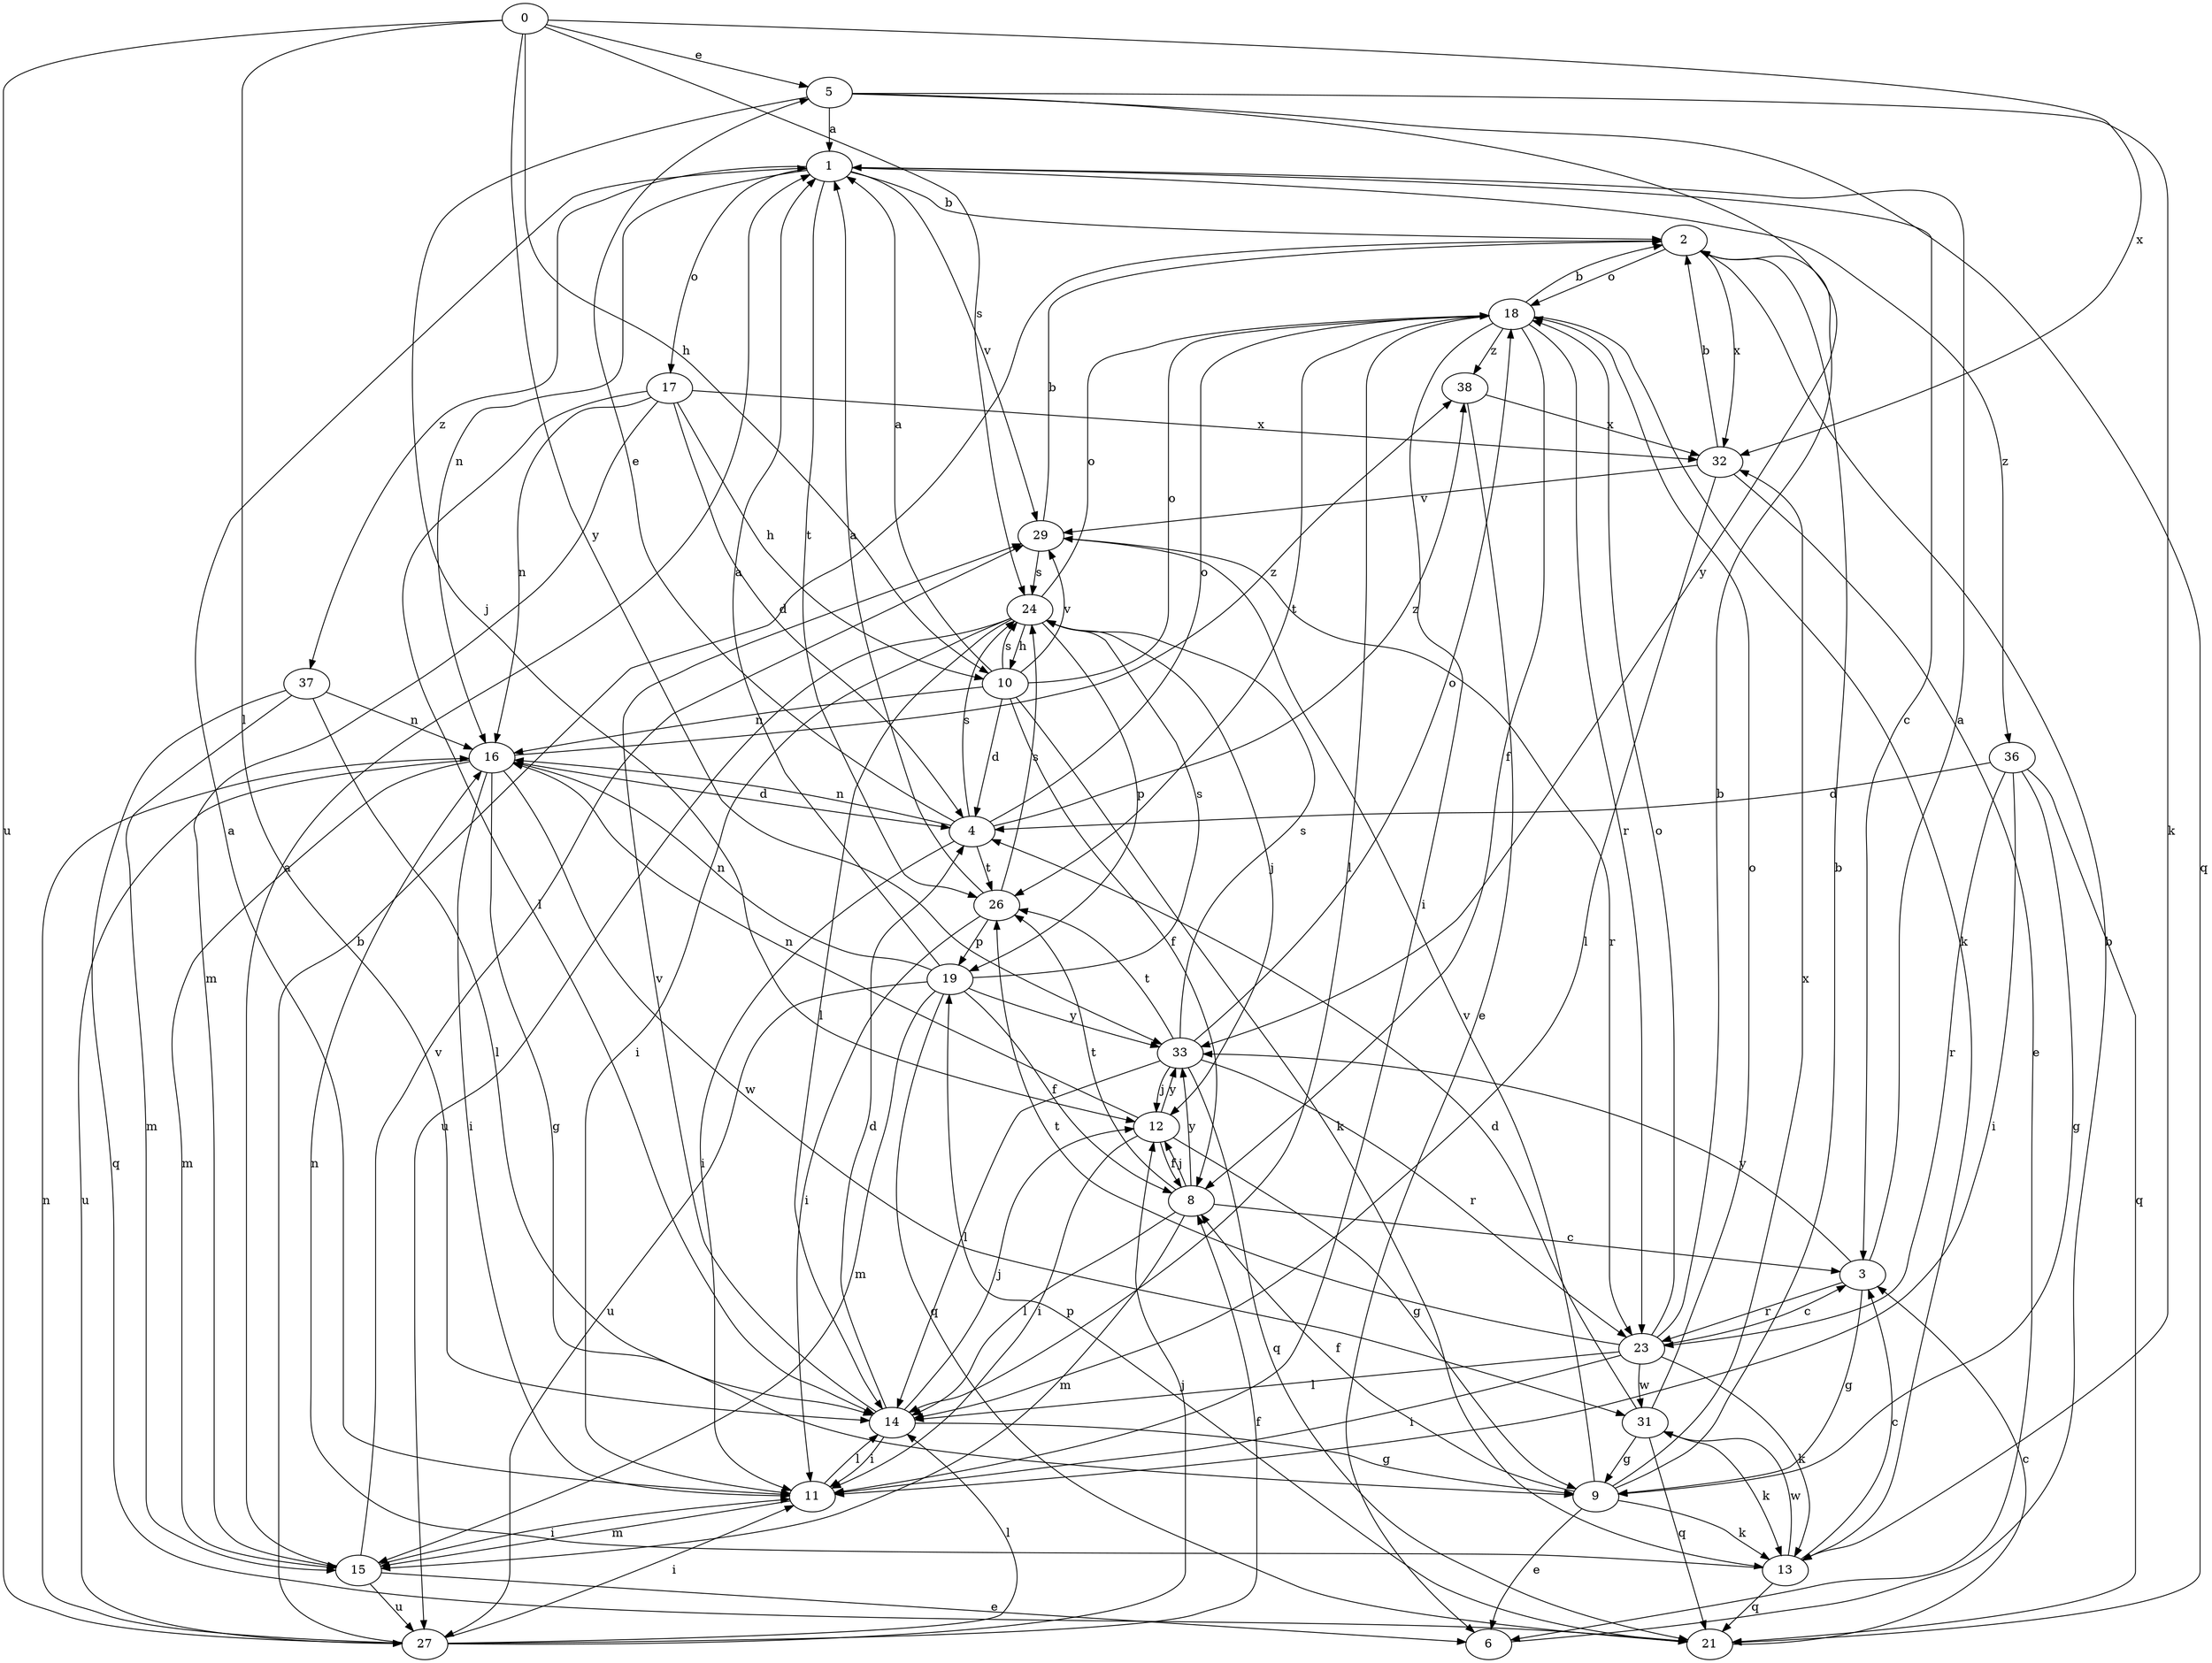 strict digraph  {
0;
1;
2;
3;
4;
5;
6;
8;
9;
10;
11;
12;
13;
14;
15;
16;
17;
18;
19;
21;
23;
24;
26;
27;
29;
31;
32;
33;
36;
37;
38;
0 -> 5  [label=e];
0 -> 10  [label=h];
0 -> 14  [label=l];
0 -> 24  [label=s];
0 -> 27  [label=u];
0 -> 32  [label=x];
0 -> 33  [label=y];
1 -> 2  [label=b];
1 -> 3  [label=c];
1 -> 16  [label=n];
1 -> 17  [label=o];
1 -> 26  [label=t];
1 -> 29  [label=v];
1 -> 36  [label=z];
1 -> 37  [label=z];
2 -> 18  [label=o];
2 -> 32  [label=x];
3 -> 1  [label=a];
3 -> 9  [label=g];
3 -> 23  [label=r];
3 -> 33  [label=y];
4 -> 5  [label=e];
4 -> 11  [label=i];
4 -> 16  [label=n];
4 -> 18  [label=o];
4 -> 24  [label=s];
4 -> 26  [label=t];
4 -> 38  [label=z];
5 -> 1  [label=a];
5 -> 12  [label=j];
5 -> 13  [label=k];
5 -> 21  [label=q];
5 -> 33  [label=y];
6 -> 2  [label=b];
8 -> 3  [label=c];
8 -> 12  [label=j];
8 -> 14  [label=l];
8 -> 15  [label=m];
8 -> 26  [label=t];
8 -> 33  [label=y];
9 -> 2  [label=b];
9 -> 6  [label=e];
9 -> 8  [label=f];
9 -> 13  [label=k];
9 -> 29  [label=v];
9 -> 32  [label=x];
10 -> 1  [label=a];
10 -> 4  [label=d];
10 -> 8  [label=f];
10 -> 13  [label=k];
10 -> 16  [label=n];
10 -> 18  [label=o];
10 -> 24  [label=s];
10 -> 29  [label=v];
11 -> 1  [label=a];
11 -> 14  [label=l];
11 -> 15  [label=m];
12 -> 8  [label=f];
12 -> 9  [label=g];
12 -> 11  [label=i];
12 -> 16  [label=n];
12 -> 33  [label=y];
13 -> 3  [label=c];
13 -> 16  [label=n];
13 -> 21  [label=q];
13 -> 31  [label=w];
14 -> 4  [label=d];
14 -> 9  [label=g];
14 -> 11  [label=i];
14 -> 12  [label=j];
14 -> 29  [label=v];
15 -> 1  [label=a];
15 -> 6  [label=e];
15 -> 11  [label=i];
15 -> 27  [label=u];
15 -> 29  [label=v];
16 -> 4  [label=d];
16 -> 9  [label=g];
16 -> 11  [label=i];
16 -> 15  [label=m];
16 -> 27  [label=u];
16 -> 31  [label=w];
16 -> 38  [label=z];
17 -> 4  [label=d];
17 -> 10  [label=h];
17 -> 14  [label=l];
17 -> 15  [label=m];
17 -> 16  [label=n];
17 -> 32  [label=x];
18 -> 2  [label=b];
18 -> 8  [label=f];
18 -> 11  [label=i];
18 -> 13  [label=k];
18 -> 14  [label=l];
18 -> 23  [label=r];
18 -> 26  [label=t];
18 -> 38  [label=z];
19 -> 1  [label=a];
19 -> 8  [label=f];
19 -> 15  [label=m];
19 -> 16  [label=n];
19 -> 21  [label=q];
19 -> 24  [label=s];
19 -> 27  [label=u];
19 -> 33  [label=y];
21 -> 3  [label=c];
21 -> 19  [label=p];
23 -> 2  [label=b];
23 -> 3  [label=c];
23 -> 11  [label=i];
23 -> 13  [label=k];
23 -> 14  [label=l];
23 -> 18  [label=o];
23 -> 26  [label=t];
23 -> 31  [label=w];
24 -> 10  [label=h];
24 -> 11  [label=i];
24 -> 12  [label=j];
24 -> 14  [label=l];
24 -> 18  [label=o];
24 -> 19  [label=p];
24 -> 27  [label=u];
26 -> 1  [label=a];
26 -> 11  [label=i];
26 -> 19  [label=p];
26 -> 24  [label=s];
27 -> 2  [label=b];
27 -> 8  [label=f];
27 -> 11  [label=i];
27 -> 12  [label=j];
27 -> 14  [label=l];
27 -> 16  [label=n];
29 -> 2  [label=b];
29 -> 23  [label=r];
29 -> 24  [label=s];
31 -> 4  [label=d];
31 -> 9  [label=g];
31 -> 13  [label=k];
31 -> 18  [label=o];
31 -> 21  [label=q];
32 -> 2  [label=b];
32 -> 6  [label=e];
32 -> 14  [label=l];
32 -> 29  [label=v];
33 -> 12  [label=j];
33 -> 14  [label=l];
33 -> 18  [label=o];
33 -> 21  [label=q];
33 -> 23  [label=r];
33 -> 24  [label=s];
33 -> 26  [label=t];
36 -> 4  [label=d];
36 -> 9  [label=g];
36 -> 11  [label=i];
36 -> 21  [label=q];
36 -> 23  [label=r];
37 -> 14  [label=l];
37 -> 15  [label=m];
37 -> 16  [label=n];
37 -> 21  [label=q];
38 -> 6  [label=e];
38 -> 32  [label=x];
}
